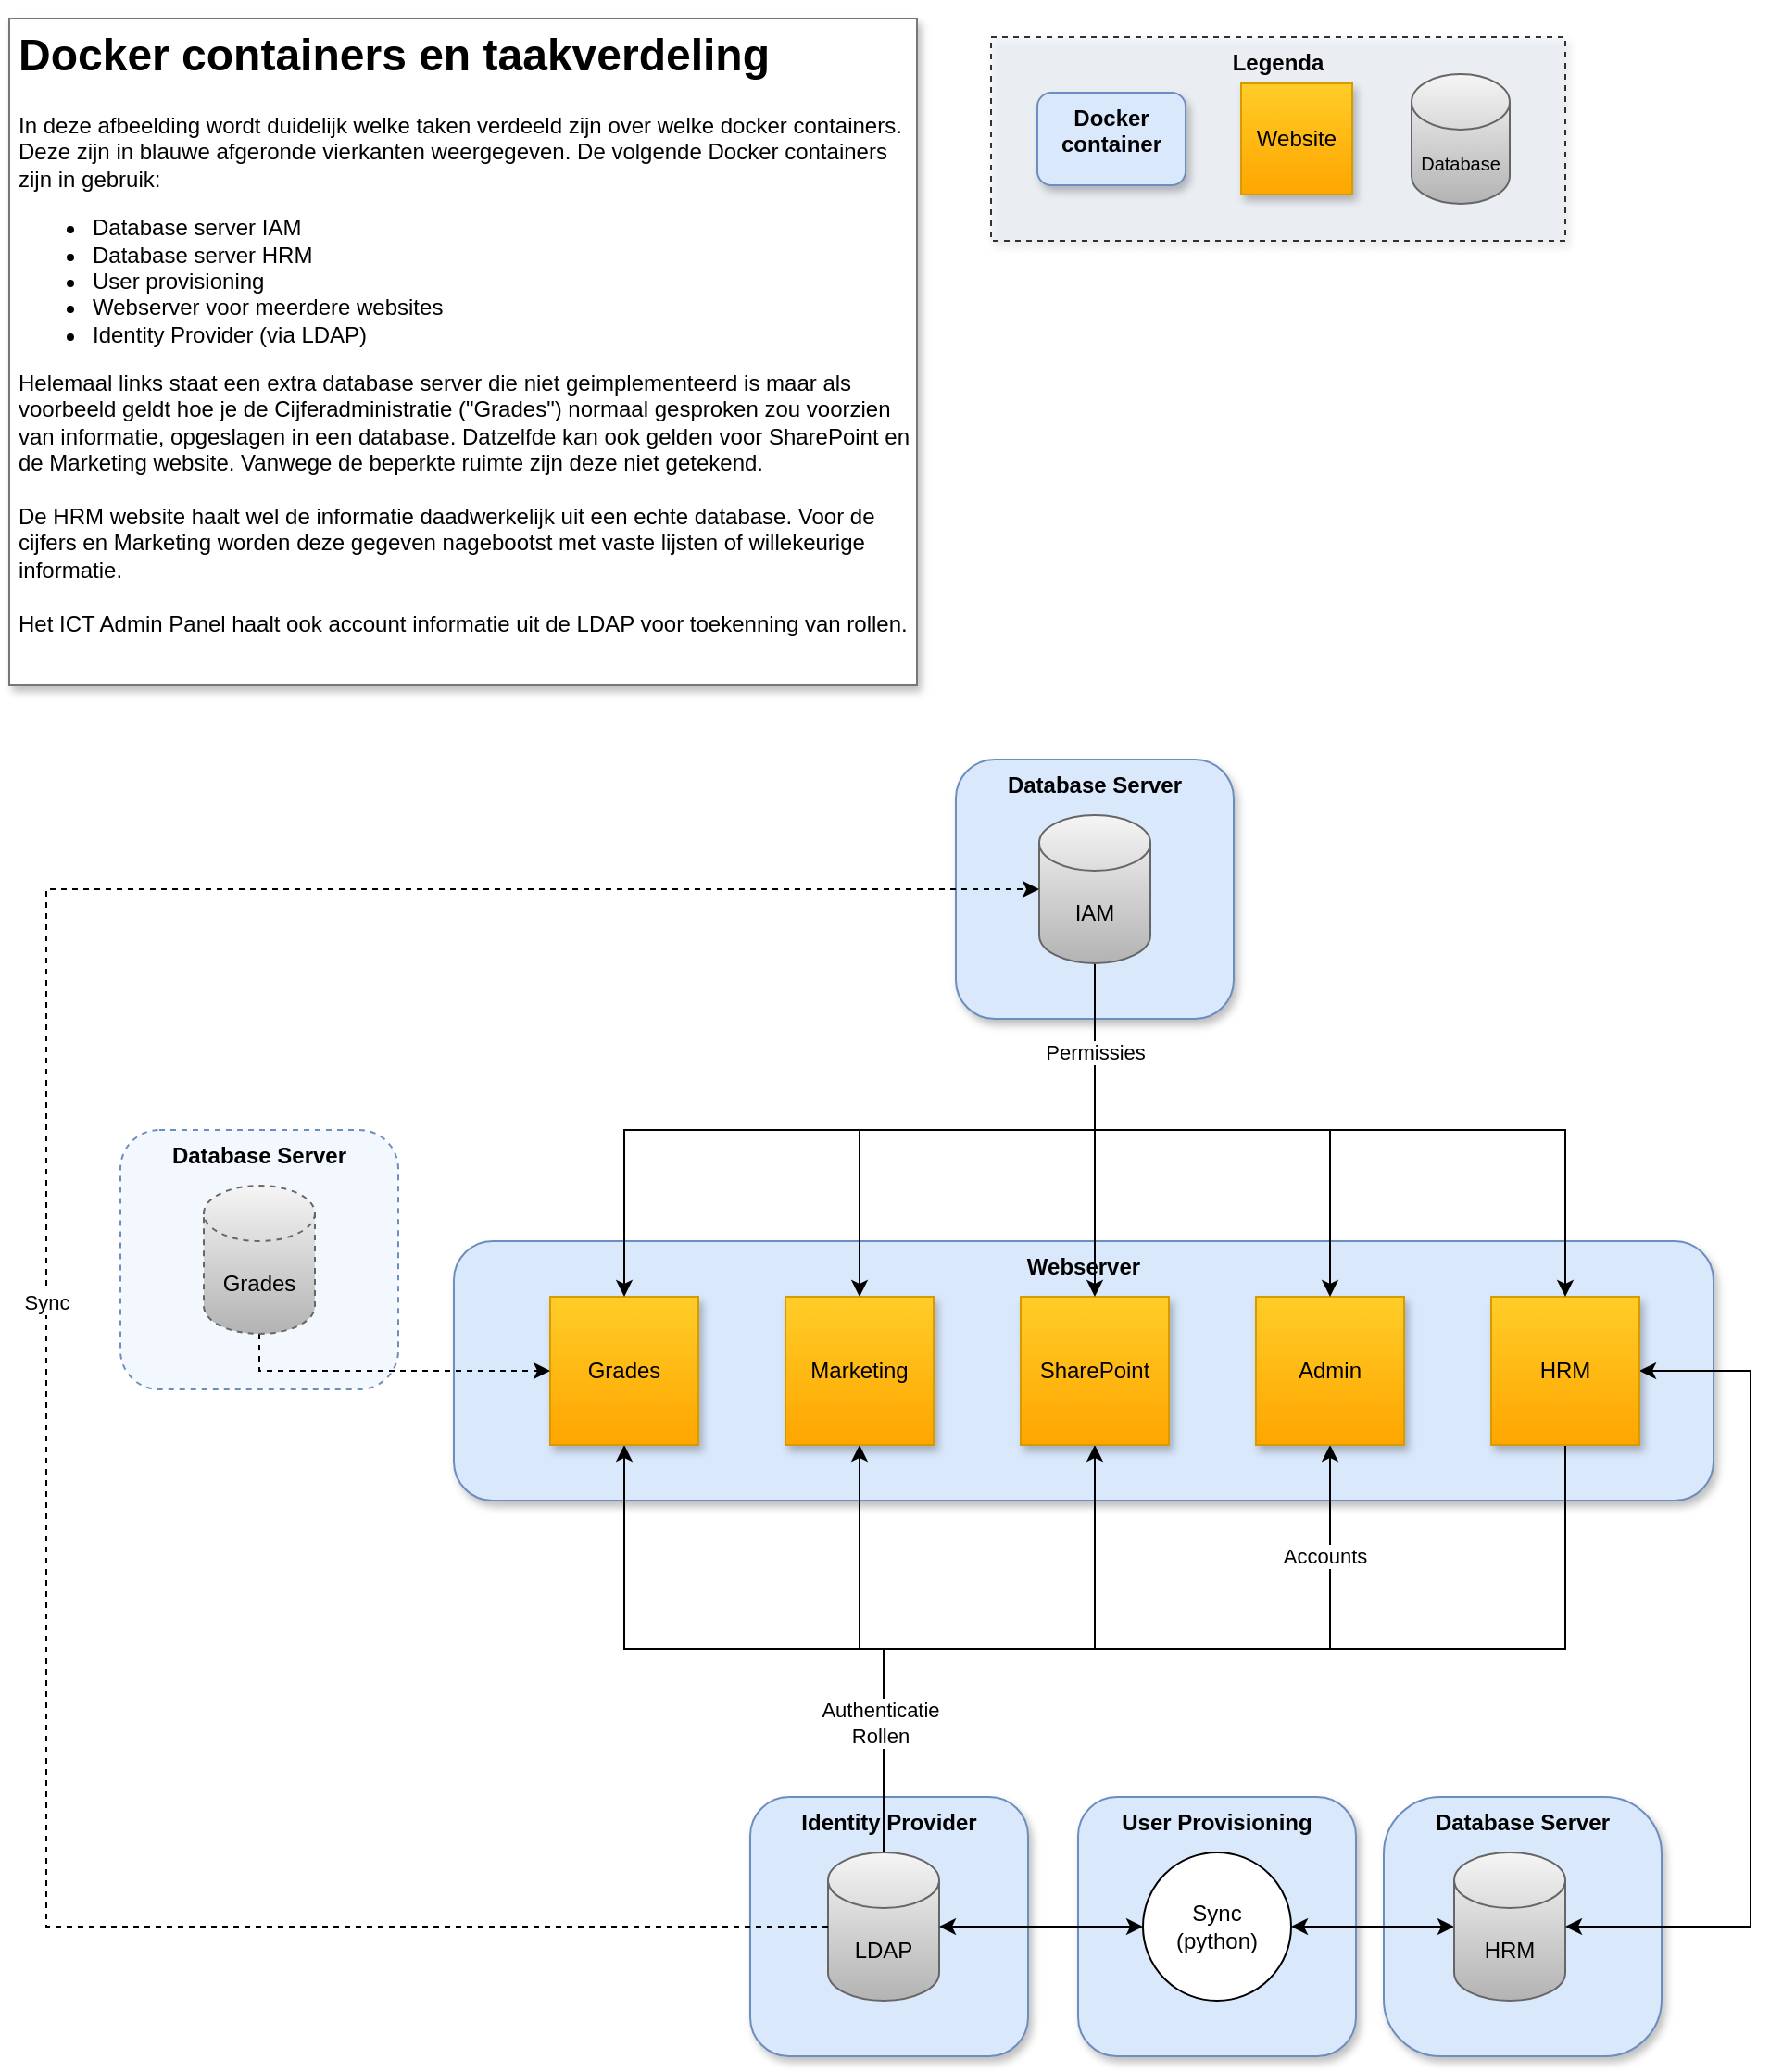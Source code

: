 <mxfile version="19.0.3" type="device" pages="3"><diagram id="0VhedeAtt_wt2l0HJVHj" name="Websites"><mxGraphModel dx="4169" dy="3103" grid="1" gridSize="10" guides="1" tooltips="1" connect="1" arrows="1" fold="1" page="1" pageScale="1" pageWidth="827" pageHeight="1169" math="0" shadow="0"><root><mxCell id="0"/><mxCell id="1" parent="0"/><mxCell id="KhuyPBfwcu8phUTzebZM-36" value="Legenda" style="rounded=0;whiteSpace=wrap;html=1;shadow=1;dashed=1;fillColor=#DAE8FC50;verticalAlign=top;fontStyle=1;opacity=80;" parent="1" vertex="1"><mxGeometry x="400" y="-280" width="310" height="110" as="geometry"/></mxCell><mxCell id="KhuyPBfwcu8phUTzebZM-21" value="User Provisioning" style="rounded=1;whiteSpace=wrap;html=1;verticalAlign=top;fontStyle=1;fillColor=#dae8fc;strokeColor=#6c8ebf;shadow=1;" parent="1" vertex="1"><mxGeometry x="447" y="670" width="150" height="140" as="geometry"/></mxCell><mxCell id="KhuyPBfwcu8phUTzebZM-17" value="Identity Provider" style="rounded=1;whiteSpace=wrap;html=1;verticalAlign=top;fontStyle=1;fillColor=#dae8fc;strokeColor=#6c8ebf;shadow=1;" parent="1" vertex="1"><mxGeometry x="270" y="670" width="150" height="140" as="geometry"/></mxCell><mxCell id="KhuyPBfwcu8phUTzebZM-18" value="Database Server" style="rounded=1;whiteSpace=wrap;html=1;verticalAlign=top;fontStyle=1;fillColor=#dae8fc;strokeColor=#6c8ebf;arcSize=22;shadow=1;" parent="1" vertex="1"><mxGeometry x="612" y="670" width="150" height="140" as="geometry"/></mxCell><mxCell id="KhuyPBfwcu8phUTzebZM-12" value="Webserver" style="rounded=1;whiteSpace=wrap;html=1;verticalAlign=top;fontStyle=1;fillColor=#dae8fc;strokeColor=#6c8ebf;shadow=1;" parent="1" vertex="1"><mxGeometry x="110" y="370" width="680" height="140" as="geometry"/></mxCell><mxCell id="KhuyPBfwcu8phUTzebZM-22" style="edgeStyle=orthogonalEdgeStyle;rounded=0;orthogonalLoop=1;jettySize=auto;html=1;exitX=0.5;exitY=0;exitDx=0;exitDy=0;exitPerimeter=0;startArrow=none;startFill=0;endArrow=none;endFill=0;" parent="1" source="KhuyPBfwcu8phUTzebZM-1" target="KhuyPBfwcu8phUTzebZM-4" edge="1"><mxGeometry relative="1" as="geometry"/></mxCell><mxCell id="KhuyPBfwcu8phUTzebZM-1" value="LDAP" style="shape=cylinder3;whiteSpace=wrap;html=1;boundedLbl=1;backgroundOutline=1;size=15;fillColor=#f5f5f5;gradientColor=#b3b3b3;strokeColor=#666666;" parent="1" vertex="1"><mxGeometry x="312" y="700" width="60" height="80" as="geometry"/></mxCell><mxCell id="KhuyPBfwcu8phUTzebZM-6" style="edgeStyle=orthogonalEdgeStyle;rounded=0;orthogonalLoop=1;jettySize=auto;html=1;entryX=1;entryY=0.5;entryDx=0;entryDy=0;startArrow=classic;startFill=1;" parent="1" source="KhuyPBfwcu8phUTzebZM-2" target="KhuyPBfwcu8phUTzebZM-3" edge="1"><mxGeometry relative="1" as="geometry"/></mxCell><mxCell id="KhuyPBfwcu8phUTzebZM-2" value="HRM" style="shape=cylinder3;whiteSpace=wrap;html=1;boundedLbl=1;backgroundOutline=1;size=15;fillColor=#f5f5f5;gradientColor=#b3b3b3;strokeColor=#666666;" parent="1" vertex="1"><mxGeometry x="650" y="700" width="60" height="80" as="geometry"/></mxCell><mxCell id="KhuyPBfwcu8phUTzebZM-7" style="edgeStyle=orthogonalEdgeStyle;rounded=0;orthogonalLoop=1;jettySize=auto;html=1;startArrow=classic;startFill=1;" parent="1" source="KhuyPBfwcu8phUTzebZM-3" target="KhuyPBfwcu8phUTzebZM-1" edge="1"><mxGeometry relative="1" as="geometry"/></mxCell><mxCell id="KhuyPBfwcu8phUTzebZM-3" value="Sync&lt;br&gt;(python)" style="ellipse;whiteSpace=wrap;html=1;aspect=fixed;" parent="1" vertex="1"><mxGeometry x="482" y="700" width="80" height="80" as="geometry"/></mxCell><mxCell id="KhuyPBfwcu8phUTzebZM-5" style="edgeStyle=orthogonalEdgeStyle;rounded=0;orthogonalLoop=1;jettySize=auto;html=1;exitX=1;exitY=0.5;exitDx=0;exitDy=0;startArrow=classic;startFill=1;entryX=1;entryY=0.5;entryDx=0;entryDy=0;entryPerimeter=0;" parent="1" source="KhuyPBfwcu8phUTzebZM-4" target="KhuyPBfwcu8phUTzebZM-2" edge="1"><mxGeometry relative="1" as="geometry"><Array as="points"><mxPoint x="810" y="440"/><mxPoint x="810" y="740"/></Array></mxGeometry></mxCell><mxCell id="KhuyPBfwcu8phUTzebZM-4" value="HRM" style="whiteSpace=wrap;html=1;aspect=fixed;fillColor=#ffcd28;strokeColor=#d79b00;gradientColor=#ffa500;shadow=1;rounded=0;" parent="1" vertex="1"><mxGeometry x="670" y="400" width="80" height="80" as="geometry"/></mxCell><mxCell id="KhuyPBfwcu8phUTzebZM-13" value="Accounts" style="edgeStyle=orthogonalEdgeStyle;rounded=0;orthogonalLoop=1;jettySize=auto;html=1;exitX=0.5;exitY=1;exitDx=0;exitDy=0;startArrow=classic;startFill=1;endArrow=none;endFill=0;" parent="1" source="KhuyPBfwcu8phUTzebZM-8" target="KhuyPBfwcu8phUTzebZM-1" edge="1"><mxGeometry x="-0.74" y="-3" relative="1" as="geometry"><mxPoint as="offset"/></mxGeometry></mxCell><mxCell id="KhuyPBfwcu8phUTzebZM-8" value="Admin" style="whiteSpace=wrap;html=1;aspect=fixed;fillColor=#ffcd28;strokeColor=#d79b00;gradientColor=#ffa500;shadow=1;rounded=0;" parent="1" vertex="1"><mxGeometry x="543" y="400" width="80" height="80" as="geometry"/></mxCell><mxCell id="KhuyPBfwcu8phUTzebZM-14" style="edgeStyle=orthogonalEdgeStyle;rounded=0;orthogonalLoop=1;jettySize=auto;html=1;exitX=0.5;exitY=1;exitDx=0;exitDy=0;startArrow=classic;startFill=1;endArrow=none;endFill=0;" parent="1" source="KhuyPBfwcu8phUTzebZM-9" target="KhuyPBfwcu8phUTzebZM-1" edge="1"><mxGeometry relative="1" as="geometry"/></mxCell><mxCell id="KhuyPBfwcu8phUTzebZM-9" value="SharePoint" style="whiteSpace=wrap;html=1;aspect=fixed;fillColor=#ffcd28;strokeColor=#d79b00;gradientColor=#ffa500;shadow=1;rounded=0;" parent="1" vertex="1"><mxGeometry x="416" y="400" width="80" height="80" as="geometry"/></mxCell><mxCell id="KhuyPBfwcu8phUTzebZM-15" style="edgeStyle=orthogonalEdgeStyle;rounded=0;orthogonalLoop=1;jettySize=auto;html=1;exitX=0.5;exitY=1;exitDx=0;exitDy=0;startArrow=classic;startFill=1;endArrow=none;endFill=0;" parent="1" source="KhuyPBfwcu8phUTzebZM-10" target="KhuyPBfwcu8phUTzebZM-1" edge="1"><mxGeometry relative="1" as="geometry"/></mxCell><mxCell id="KhuyPBfwcu8phUTzebZM-10" value="Grades" style="whiteSpace=wrap;html=1;aspect=fixed;fillColor=#ffcd28;strokeColor=#d79b00;gradientColor=#ffa500;shadow=1;rounded=0;" parent="1" vertex="1"><mxGeometry x="162" y="400" width="80" height="80" as="geometry"/></mxCell><mxCell id="KhuyPBfwcu8phUTzebZM-16" value="Authenticatie&lt;br&gt;Rollen" style="edgeStyle=orthogonalEdgeStyle;rounded=0;orthogonalLoop=1;jettySize=auto;html=1;exitX=0.5;exitY=1;exitDx=0;exitDy=0;startArrow=classic;startFill=1;endArrow=none;endFill=0;" parent="1" source="KhuyPBfwcu8phUTzebZM-11" target="KhuyPBfwcu8phUTzebZM-1" edge="1"><mxGeometry x="0.399" y="-2" relative="1" as="geometry"><mxPoint x="570" y="570" as="targetPoint"/><mxPoint as="offset"/></mxGeometry></mxCell><mxCell id="KhuyPBfwcu8phUTzebZM-11" value="Marketing" style="whiteSpace=wrap;html=1;aspect=fixed;fillColor=#ffcd28;strokeColor=#d79b00;gradientColor=#ffa500;shadow=1;rounded=0;" parent="1" vertex="1"><mxGeometry x="289" y="400" width="80" height="80" as="geometry"/></mxCell><mxCell id="KhuyPBfwcu8phUTzebZM-19" value="Database Server" style="rounded=1;whiteSpace=wrap;html=1;verticalAlign=top;fontStyle=1;fillColor=#dae8fc;strokeColor=#6c8ebf;shadow=1;" parent="1" vertex="1"><mxGeometry x="381" y="110" width="150" height="140" as="geometry"/></mxCell><mxCell id="KhuyPBfwcu8phUTzebZM-23" style="edgeStyle=orthogonalEdgeStyle;rounded=0;orthogonalLoop=1;jettySize=auto;html=1;exitX=0.5;exitY=1;exitDx=0;exitDy=0;exitPerimeter=0;startArrow=none;startFill=0;endArrow=classic;endFill=1;" parent="1" source="KhuyPBfwcu8phUTzebZM-20" target="KhuyPBfwcu8phUTzebZM-11" edge="1"><mxGeometry relative="1" as="geometry"/></mxCell><mxCell id="KhuyPBfwcu8phUTzebZM-24" style="edgeStyle=orthogonalEdgeStyle;rounded=0;orthogonalLoop=1;jettySize=auto;html=1;exitX=0.5;exitY=1;exitDx=0;exitDy=0;exitPerimeter=0;startArrow=none;startFill=0;endArrow=classic;endFill=1;" parent="1" source="KhuyPBfwcu8phUTzebZM-20" target="KhuyPBfwcu8phUTzebZM-10" edge="1"><mxGeometry relative="1" as="geometry"/></mxCell><mxCell id="KhuyPBfwcu8phUTzebZM-25" style="edgeStyle=orthogonalEdgeStyle;rounded=0;orthogonalLoop=1;jettySize=auto;html=1;exitX=0.5;exitY=1;exitDx=0;exitDy=0;exitPerimeter=0;startArrow=none;startFill=0;endArrow=classic;endFill=1;" parent="1" source="KhuyPBfwcu8phUTzebZM-20" target="KhuyPBfwcu8phUTzebZM-9" edge="1"><mxGeometry relative="1" as="geometry"/></mxCell><mxCell id="KhuyPBfwcu8phUTzebZM-26" style="edgeStyle=orthogonalEdgeStyle;rounded=0;orthogonalLoop=1;jettySize=auto;html=1;exitX=0.5;exitY=1;exitDx=0;exitDy=0;exitPerimeter=0;entryX=0.5;entryY=0;entryDx=0;entryDy=0;startArrow=none;startFill=0;endArrow=classic;endFill=1;" parent="1" source="KhuyPBfwcu8phUTzebZM-20" target="KhuyPBfwcu8phUTzebZM-8" edge="1"><mxGeometry relative="1" as="geometry"/></mxCell><mxCell id="KhuyPBfwcu8phUTzebZM-27" value="Permissies" style="edgeStyle=orthogonalEdgeStyle;rounded=0;orthogonalLoop=1;jettySize=auto;html=1;exitX=0.5;exitY=1;exitDx=0;exitDy=0;exitPerimeter=0;startArrow=none;startFill=0;endArrow=classic;endFill=1;" parent="1" source="KhuyPBfwcu8phUTzebZM-20" target="KhuyPBfwcu8phUTzebZM-4" edge="1"><mxGeometry x="-0.779" relative="1" as="geometry"><mxPoint as="offset"/></mxGeometry></mxCell><mxCell id="KhuyPBfwcu8phUTzebZM-20" value="IAM" style="shape=cylinder3;whiteSpace=wrap;html=1;boundedLbl=1;backgroundOutline=1;size=15;fillColor=#f5f5f5;gradientColor=#b3b3b3;strokeColor=#666666;" parent="1" vertex="1"><mxGeometry x="426" y="140" width="60" height="80" as="geometry"/></mxCell><mxCell id="KhuyPBfwcu8phUTzebZM-28" value="Database Server" style="rounded=1;whiteSpace=wrap;html=1;verticalAlign=top;fontStyle=1;fillColor=#DAE8FC50;strokeColor=#6c8ebf;dashed=1;" parent="1" vertex="1"><mxGeometry x="-70" y="310" width="150" height="140" as="geometry"/></mxCell><mxCell id="KhuyPBfwcu8phUTzebZM-30" style="edgeStyle=orthogonalEdgeStyle;rounded=0;orthogonalLoop=1;jettySize=auto;html=1;exitX=0.5;exitY=1;exitDx=0;exitDy=0;exitPerimeter=0;entryX=0;entryY=0.5;entryDx=0;entryDy=0;startArrow=none;startFill=0;endArrow=classic;endFill=1;dashed=1;" parent="1" source="KhuyPBfwcu8phUTzebZM-29" target="KhuyPBfwcu8phUTzebZM-10" edge="1"><mxGeometry relative="1" as="geometry"/></mxCell><mxCell id="KhuyPBfwcu8phUTzebZM-29" value="Grades" style="shape=cylinder3;whiteSpace=wrap;html=1;boundedLbl=1;backgroundOutline=1;size=15;fillColor=#f5f5f5;dashed=1;gradientColor=#b3b3b3;strokeColor=#666666;" parent="1" vertex="1"><mxGeometry x="-25" y="340" width="60" height="80" as="geometry"/></mxCell><mxCell id="KhuyPBfwcu8phUTzebZM-31" value="Sync" style="edgeStyle=orthogonalEdgeStyle;rounded=0;orthogonalLoop=1;jettySize=auto;html=1;exitX=0;exitY=0.5;exitDx=0;exitDy=0;exitPerimeter=0;entryX=0;entryY=0.5;entryDx=0;entryDy=0;entryPerimeter=0;dashed=1;startArrow=none;startFill=0;endArrow=classic;endFill=1;" parent="1" source="KhuyPBfwcu8phUTzebZM-1" target="KhuyPBfwcu8phUTzebZM-20" edge="1"><mxGeometry relative="1" as="geometry"><Array as="points"><mxPoint x="-110" y="740"/><mxPoint x="-110" y="180"/></Array></mxGeometry></mxCell><mxCell id="KhuyPBfwcu8phUTzebZM-32" value="Docker container" style="rounded=1;whiteSpace=wrap;html=1;verticalAlign=top;fontStyle=1;fillColor=#dae8fc;strokeColor=#6c8ebf;shadow=1;" parent="1" vertex="1"><mxGeometry x="425" y="-250" width="80" height="50" as="geometry"/></mxCell><mxCell id="KhuyPBfwcu8phUTzebZM-33" value="&lt;h1&gt;Docker containers en taakverdeling&lt;/h1&gt;&lt;p&gt;In deze afbeelding wordt duidelijk welke taken verdeeld zijn over welke docker containers. Deze zijn in blauwe afgeronde vierkanten weergegeven. De volgende Docker containers zijn in gebruik:&lt;/p&gt;&lt;p&gt;&lt;/p&gt;&lt;ul&gt;&lt;li&gt;Database server IAM&lt;/li&gt;&lt;li&gt;Database server HRM&lt;/li&gt;&lt;li&gt;User provisioning&lt;/li&gt;&lt;li&gt;Webserver voor meerdere websites&lt;/li&gt;&lt;li&gt;Identity Provider (via LDAP)&lt;/li&gt;&lt;/ul&gt;&lt;div&gt;Helemaal links staat een extra database server die niet geimplementeerd is maar als voorbeeld geldt hoe je de Cijferadministratie (&quot;Grades&quot;) normaal gesproken zou voorzien van informatie, opgeslagen in een database. Datzelfde kan ook gelden voor SharePoint en de Marketing website. Vanwege de beperkte ruimte zijn deze niet getekend.&amp;nbsp;&lt;/div&gt;&lt;div&gt;&lt;br&gt;&lt;/div&gt;&lt;div&gt;De HRM website haalt wel de informatie daadwerkelijk uit een echte database. Voor de cijfers en Marketing worden deze gegeven nagebootst met vaste lijsten of willekeurige informatie.&amp;nbsp;&lt;/div&gt;&lt;div&gt;&lt;br&gt;&lt;/div&gt;&lt;div&gt;Het ICT Admin Panel haalt ook account informatie uit de LDAP voor toekenning van rollen.&lt;/div&gt;&lt;p&gt;&lt;/p&gt;" style="text;html=1;strokeColor=#777777;fillColor=default;spacing=5;spacingTop=-20;whiteSpace=wrap;overflow=hidden;rounded=0;shadow=1;" parent="1" vertex="1"><mxGeometry x="-130" y="-290" width="490" height="360" as="geometry"/></mxCell><mxCell id="KhuyPBfwcu8phUTzebZM-34" value="Website" style="whiteSpace=wrap;html=1;aspect=fixed;fillColor=#ffcd28;strokeColor=#d79b00;gradientColor=#ffa500;shadow=1;" parent="1" vertex="1"><mxGeometry x="535" y="-255" width="60" height="60" as="geometry"/></mxCell><mxCell id="KhuyPBfwcu8phUTzebZM-35" value="Database" style="shape=cylinder3;whiteSpace=wrap;html=1;boundedLbl=1;backgroundOutline=1;size=15;fillColor=#f5f5f5;gradientColor=#b3b3b3;strokeColor=#666666;fontSize=10;" parent="1" vertex="1"><mxGeometry x="627" y="-260" width="53" height="70" as="geometry"/></mxCell></root></mxGraphModel></diagram><diagram id="dIkD87McTVYqDcfU2Rx9" name="CreateRole"><mxGraphModel dx="1910" dy="1105" grid="1" gridSize="10" guides="1" tooltips="1" connect="1" arrows="1" fold="1" page="1" pageScale="1" pageWidth="2336" pageHeight="1654" math="0" shadow="0"><root><mxCell id="0"/><mxCell id="1" parent="0"/><mxCell id="hH9NVPgH48FskCQeVFJ4-1" value="Nieuwe rol aanmaken" style="swimlane;childLayout=stackLayout;resizeParent=1;resizeParentMax=0;startSize=20;html=1;" parent="1" vertex="1"><mxGeometry x="480" y="170" width="780" height="620" as="geometry"/></mxCell><mxCell id="hH9NVPgH48FskCQeVFJ4-2" value="Apache Directory Studio" style="swimlane;startSize=20;html=1;" parent="hH9NVPgH48FskCQeVFJ4-1" vertex="1"><mxGeometry y="20" width="190" height="600" as="geometry"/></mxCell><mxCell id="hH9NVPgH48FskCQeVFJ4-6" value="Create Rol" style="rounded=0;whiteSpace=wrap;html=1;" parent="hH9NVPgH48FskCQeVFJ4-2" vertex="1"><mxGeometry x="40" y="50" width="90" height="40" as="geometry"/></mxCell><mxCell id="hH9NVPgH48FskCQeVFJ4-11" value="LDAP" style="swimlane;startSize=20;html=1;" parent="hH9NVPgH48FskCQeVFJ4-1" vertex="1"><mxGeometry x="190" y="20" width="160" height="600" as="geometry"/></mxCell><mxCell id="hH9NVPgH48FskCQeVFJ4-10" value="Rol" style="shape=document;whiteSpace=wrap;html=1;boundedLbl=1;" parent="hH9NVPgH48FskCQeVFJ4-11" vertex="1"><mxGeometry x="50" y="45" width="80" height="50" as="geometry"/></mxCell><mxCell id="hH9NVPgH48FskCQeVFJ4-28" value="Gebruikers" style="shape=document;whiteSpace=wrap;html=1;boundedLbl=1;" parent="hH9NVPgH48FskCQeVFJ4-11" vertex="1"><mxGeometry x="40" y="410" width="80" height="50" as="geometry"/></mxCell><mxCell id="hH9NVPgH48FskCQeVFJ4-30" value="Gebruiker / Rol" style="shape=document;whiteSpace=wrap;html=1;boundedLbl=1;" parent="hH9NVPgH48FskCQeVFJ4-11" vertex="1"><mxGeometry x="40" y="490" width="80" height="50" as="geometry"/></mxCell><mxCell id="hH9NVPgH48FskCQeVFJ4-3" value="Admin website" style="swimlane;startSize=20;html=1;" parent="hH9NVPgH48FskCQeVFJ4-1" vertex="1"><mxGeometry x="350" y="20" width="210" height="600" as="geometry"/></mxCell><mxCell id="hH9NVPgH48FskCQeVFJ4-17" style="edgeStyle=orthogonalEdgeStyle;rounded=0;orthogonalLoop=1;jettySize=auto;html=1;exitX=0.5;exitY=1;exitDx=0;exitDy=0;" parent="hH9NVPgH48FskCQeVFJ4-3" source="hH9NVPgH48FskCQeVFJ4-7" target="hH9NVPgH48FskCQeVFJ4-13" edge="1"><mxGeometry relative="1" as="geometry"/></mxCell><mxCell id="hH9NVPgH48FskCQeVFJ4-7" value="Sync" style="rounded=0;whiteSpace=wrap;html=1;" parent="hH9NVPgH48FskCQeVFJ4-3" vertex="1"><mxGeometry x="40" y="50" width="90" height="40" as="geometry"/></mxCell><mxCell id="hH9NVPgH48FskCQeVFJ4-13" value="Rol" style="shape=document;whiteSpace=wrap;html=1;boundedLbl=1;" parent="hH9NVPgH48FskCQeVFJ4-3" vertex="1"><mxGeometry x="45" y="130" width="80" height="50" as="geometry"/></mxCell><mxCell id="hH9NVPgH48FskCQeVFJ4-20" value="Vullen rol" style="rounded=0;whiteSpace=wrap;html=1;" parent="hH9NVPgH48FskCQeVFJ4-3" vertex="1"><mxGeometry x="40" y="260" width="90" height="40" as="geometry"/></mxCell><mxCell id="hH9NVPgH48FskCQeVFJ4-26" value="autoriseer gebruikers" style="rounded=0;whiteSpace=wrap;html=1;" parent="hH9NVPgH48FskCQeVFJ4-3" vertex="1"><mxGeometry x="60" y="415" width="90" height="40" as="geometry"/></mxCell><mxCell id="hH9NVPgH48FskCQeVFJ4-8" style="edgeStyle=orthogonalEdgeStyle;rounded=0;orthogonalLoop=1;jettySize=auto;html=1;" parent="hH9NVPgH48FskCQeVFJ4-1" source="hH9NVPgH48FskCQeVFJ4-6" target="hH9NVPgH48FskCQeVFJ4-10" edge="1"><mxGeometry relative="1" as="geometry"/></mxCell><mxCell id="hH9NVPgH48FskCQeVFJ4-16" style="edgeStyle=orthogonalEdgeStyle;rounded=0;orthogonalLoop=1;jettySize=auto;html=1;exitX=1;exitY=0.5;exitDx=0;exitDy=0;" parent="hH9NVPgH48FskCQeVFJ4-1" source="hH9NVPgH48FskCQeVFJ4-10" target="hH9NVPgH48FskCQeVFJ4-7" edge="1"><mxGeometry relative="1" as="geometry"/></mxCell><mxCell id="hH9NVPgH48FskCQeVFJ4-18" value="Add" style="edgeStyle=orthogonalEdgeStyle;rounded=0;orthogonalLoop=1;jettySize=auto;html=1;exitX=1;exitY=0.5;exitDx=0;exitDy=0;" parent="hH9NVPgH48FskCQeVFJ4-1" source="hH9NVPgH48FskCQeVFJ4-13" target="hH9NVPgH48FskCQeVFJ4-19" edge="1"><mxGeometry x="0.543" y="15" relative="1" as="geometry"><mxPoint x="770" y="175" as="targetPoint"/><mxPoint as="offset"/></mxGeometry></mxCell><mxCell id="hH9NVPgH48FskCQeVFJ4-21" style="edgeStyle=orthogonalEdgeStyle;rounded=0;orthogonalLoop=1;jettySize=auto;html=1;exitX=0.5;exitY=1;exitDx=0;exitDy=0;exitPerimeter=0;" parent="hH9NVPgH48FskCQeVFJ4-1" source="hH9NVPgH48FskCQeVFJ4-19" target="hH9NVPgH48FskCQeVFJ4-20" edge="1"><mxGeometry relative="1" as="geometry"/></mxCell><mxCell id="hH9NVPgH48FskCQeVFJ4-23" style="edgeStyle=orthogonalEdgeStyle;rounded=0;orthogonalLoop=1;jettySize=auto;html=1;exitX=0;exitY=0.5;exitDx=0;exitDy=0;exitPerimeter=0;" parent="hH9NVPgH48FskCQeVFJ4-1" source="hH9NVPgH48FskCQeVFJ4-22" target="hH9NVPgH48FskCQeVFJ4-20" edge="1"><mxGeometry relative="1" as="geometry"/></mxCell><mxCell id="hH9NVPgH48FskCQeVFJ4-25" style="edgeStyle=orthogonalEdgeStyle;rounded=0;orthogonalLoop=1;jettySize=auto;html=1;exitX=0.5;exitY=1;exitDx=0;exitDy=0;entryX=0;entryY=0.5;entryDx=0;entryDy=0;entryPerimeter=0;" parent="hH9NVPgH48FskCQeVFJ4-1" source="hH9NVPgH48FskCQeVFJ4-20" target="hH9NVPgH48FskCQeVFJ4-24" edge="1"><mxGeometry relative="1" as="geometry"/></mxCell><mxCell id="hH9NVPgH48FskCQeVFJ4-5" value="IAM DB" style="swimlane;startSize=20;html=1;" parent="hH9NVPgH48FskCQeVFJ4-1" vertex="1"><mxGeometry x="560" y="20" width="220" height="600" as="geometry"/></mxCell><mxCell id="hH9NVPgH48FskCQeVFJ4-19" value="Rollen" style="shape=cylinder3;whiteSpace=wrap;html=1;boundedLbl=1;backgroundOutline=1;size=15;" parent="hH9NVPgH48FskCQeVFJ4-5" vertex="1"><mxGeometry x="90" y="115" width="60" height="80" as="geometry"/></mxCell><mxCell id="hH9NVPgH48FskCQeVFJ4-22" value="Permissies" style="shape=cylinder3;whiteSpace=wrap;html=1;boundedLbl=1;backgroundOutline=1;size=15;" parent="hH9NVPgH48FskCQeVFJ4-5" vertex="1"><mxGeometry x="40" y="240" width="60" height="80" as="geometry"/></mxCell><mxCell id="hH9NVPgH48FskCQeVFJ4-24" value="Rol - Permissie" style="shape=cylinder3;whiteSpace=wrap;html=1;boundedLbl=1;backgroundOutline=1;size=15;" parent="hH9NVPgH48FskCQeVFJ4-5" vertex="1"><mxGeometry x="40" y="330" width="60" height="80" as="geometry"/></mxCell><mxCell id="hH9NVPgH48FskCQeVFJ4-27" style="edgeStyle=orthogonalEdgeStyle;rounded=0;orthogonalLoop=1;jettySize=auto;html=1;exitX=1;exitY=0.75;exitDx=0;exitDy=0;entryX=0;entryY=0.5;entryDx=0;entryDy=0;" parent="hH9NVPgH48FskCQeVFJ4-1" source="hH9NVPgH48FskCQeVFJ4-10" target="hH9NVPgH48FskCQeVFJ4-26" edge="1"><mxGeometry relative="1" as="geometry"/></mxCell><mxCell id="hH9NVPgH48FskCQeVFJ4-29" style="edgeStyle=orthogonalEdgeStyle;rounded=0;orthogonalLoop=1;jettySize=auto;html=1;exitX=1;exitY=0.5;exitDx=0;exitDy=0;" parent="hH9NVPgH48FskCQeVFJ4-1" source="hH9NVPgH48FskCQeVFJ4-28" target="hH9NVPgH48FskCQeVFJ4-26" edge="1"><mxGeometry relative="1" as="geometry"/></mxCell><mxCell id="hH9NVPgH48FskCQeVFJ4-31" style="edgeStyle=orthogonalEdgeStyle;rounded=0;orthogonalLoop=1;jettySize=auto;html=1;exitX=0.5;exitY=1;exitDx=0;exitDy=0;entryX=1;entryY=0.5;entryDx=0;entryDy=0;" parent="hH9NVPgH48FskCQeVFJ4-1" source="hH9NVPgH48FskCQeVFJ4-26" target="hH9NVPgH48FskCQeVFJ4-30" edge="1"><mxGeometry relative="1" as="geometry"/></mxCell></root></mxGraphModel></diagram><diagram id="r21iN6vdhwmI1RqHF_Lt" name="Authentication process"><mxGraphModel dx="2785" dy="1612" grid="1" gridSize="10" guides="1" tooltips="1" connect="1" arrows="1" fold="1" page="1" pageScale="1" pageWidth="827" pageHeight="1169" math="0" shadow="0"><root><mxCell id="0"/><mxCell id="1" parent="0"/><mxCell id="hGO8bZ0k_RG76_ASKI9l-5" style="edgeStyle=orthogonalEdgeStyle;rounded=0;orthogonalLoop=1;jettySize=auto;html=1;exitX=1;exitY=0.5;exitDx=0;exitDy=0;" edge="1" parent="1" source="hGO8bZ0k_RG76_ASKI9l-1" target="hGO8bZ0k_RG76_ASKI9l-2"><mxGeometry relative="1" as="geometry"/></mxCell><mxCell id="hGO8bZ0k_RG76_ASKI9l-1" value="Browser" style="rounded=0;whiteSpace=wrap;html=1;" vertex="1" parent="1"><mxGeometry x="40" y="440" width="120" height="60" as="geometry"/></mxCell><mxCell id="hGO8bZ0k_RG76_ASKI9l-7" style="edgeStyle=orthogonalEdgeStyle;rounded=0;orthogonalLoop=1;jettySize=auto;html=1;exitX=1;exitY=0.5;exitDx=0;exitDy=0;" edge="1" parent="1" source="hGO8bZ0k_RG76_ASKI9l-2" target="hGO8bZ0k_RG76_ASKI9l-4"><mxGeometry relative="1" as="geometry"/></mxCell><mxCell id="hGO8bZ0k_RG76_ASKI9l-2" value="Webserver" style="rounded=0;whiteSpace=wrap;html=1;" vertex="1" parent="1"><mxGeometry x="230" y="440" width="120" height="60" as="geometry"/></mxCell><mxCell id="hGO8bZ0k_RG76_ASKI9l-6" value="Users" style="edgeStyle=orthogonalEdgeStyle;rounded=0;orthogonalLoop=1;jettySize=auto;html=1;" edge="1" parent="1" source="hGO8bZ0k_RG76_ASKI9l-3" target="hGO8bZ0k_RG76_ASKI9l-8"><mxGeometry relative="1" as="geometry"/></mxCell><mxCell id="hGO8bZ0k_RG76_ASKI9l-23" value="Application Roles" style="edgeStyle=orthogonalEdgeStyle;rounded=0;orthogonalLoop=1;jettySize=auto;html=1;exitX=0.5;exitY=1;exitDx=0;exitDy=0;exitPerimeter=0;entryX=1;entryY=0.5;entryDx=0;entryDy=0;" edge="1" parent="1" source="hGO8bZ0k_RG76_ASKI9l-3" target="hGO8bZ0k_RG76_ASKI9l-14"><mxGeometry relative="1" as="geometry"/></mxCell><mxCell id="hGO8bZ0k_RG76_ASKI9l-52" value="User Roles" style="edgeStyle=orthogonalEdgeStyle;rounded=0;orthogonalLoop=1;jettySize=auto;html=1;exitX=1;exitY=0.5;exitDx=0;exitDy=0;exitPerimeter=0;entryX=1;entryY=0.5;entryDx=0;entryDy=0;" edge="1" parent="1" source="hGO8bZ0k_RG76_ASKI9l-3" target="hGO8bZ0k_RG76_ASKI9l-57"><mxGeometry relative="1" as="geometry"><Array as="points"><mxPoint x="820" y="570"/><mxPoint x="820" y="1294"/></Array></mxGeometry></mxCell><mxCell id="hGO8bZ0k_RG76_ASKI9l-3" value="LDAP" style="shape=cylinder3;whiteSpace=wrap;html=1;boundedLbl=1;backgroundOutline=1;size=15;" vertex="1" parent="1"><mxGeometry x="670" y="530" width="60" height="80" as="geometry"/></mxCell><mxCell id="hGO8bZ0k_RG76_ASKI9l-9" style="edgeStyle=orthogonalEdgeStyle;rounded=0;orthogonalLoop=1;jettySize=auto;html=1;exitX=0.5;exitY=1;exitDx=0;exitDy=0;" edge="1" parent="1" source="hGO8bZ0k_RG76_ASKI9l-4" target="hGO8bZ0k_RG76_ASKI9l-8"><mxGeometry relative="1" as="geometry"/></mxCell><mxCell id="hGO8bZ0k_RG76_ASKI9l-4" value="Website" style="rounded=0;whiteSpace=wrap;html=1;" vertex="1" parent="1"><mxGeometry x="400" y="440" width="120" height="60" as="geometry"/></mxCell><mxCell id="hGO8bZ0k_RG76_ASKI9l-12" style="edgeStyle=orthogonalEdgeStyle;rounded=0;orthogonalLoop=1;jettySize=auto;html=1;exitX=0.5;exitY=1;exitDx=0;exitDy=0;" edge="1" parent="1" source="hGO8bZ0k_RG76_ASKI9l-8" target="hGO8bZ0k_RG76_ASKI9l-11"><mxGeometry relative="1" as="geometry"/></mxCell><mxCell id="hGO8bZ0k_RG76_ASKI9l-8" value="Authenticate" style="rounded=0;whiteSpace=wrap;html=1;fillColor=#ffcc99;strokeColor=#36393d;" vertex="1" parent="1"><mxGeometry x="400" y="540" width="120" height="60" as="geometry"/></mxCell><mxCell id="hGO8bZ0k_RG76_ASKI9l-15" value="Yes" style="edgeStyle=orthogonalEdgeStyle;rounded=0;orthogonalLoop=1;jettySize=auto;html=1;" edge="1" parent="1" source="hGO8bZ0k_RG76_ASKI9l-11" target="hGO8bZ0k_RG76_ASKI9l-14"><mxGeometry relative="1" as="geometry"/></mxCell><mxCell id="hGO8bZ0k_RG76_ASKI9l-19" value="No" style="edgeStyle=orthogonalEdgeStyle;rounded=0;orthogonalLoop=1;jettySize=auto;html=1;" edge="1" parent="1" source="hGO8bZ0k_RG76_ASKI9l-11" target="hGO8bZ0k_RG76_ASKI9l-18"><mxGeometry relative="1" as="geometry"/></mxCell><mxCell id="hGO8bZ0k_RG76_ASKI9l-11" value="Ok?" style="rhombus;whiteSpace=wrap;html=1;" vertex="1" parent="1"><mxGeometry x="420" y="660" width="80" height="80" as="geometry"/></mxCell><mxCell id="hGO8bZ0k_RG76_ASKI9l-21" style="edgeStyle=orthogonalEdgeStyle;rounded=0;orthogonalLoop=1;jettySize=auto;html=1;" edge="1" parent="1" source="hGO8bZ0k_RG76_ASKI9l-14" target="hGO8bZ0k_RG76_ASKI9l-16"><mxGeometry relative="1" as="geometry"/></mxCell><mxCell id="hGO8bZ0k_RG76_ASKI9l-14" value="Authorised for Website?" style="whiteSpace=wrap;html=1;fillColor=#ffcc99;strokeColor=#36393d;" vertex="1" parent="1"><mxGeometry x="400" y="790" width="120" height="60" as="geometry"/></mxCell><mxCell id="hGO8bZ0k_RG76_ASKI9l-22" value="No" style="edgeStyle=orthogonalEdgeStyle;rounded=0;orthogonalLoop=1;jettySize=auto;html=1;" edge="1" parent="1" source="hGO8bZ0k_RG76_ASKI9l-16" target="hGO8bZ0k_RG76_ASKI9l-66"><mxGeometry relative="1" as="geometry"/></mxCell><mxCell id="hGO8bZ0k_RG76_ASKI9l-25" value="Yes" style="edgeStyle=orthogonalEdgeStyle;rounded=0;orthogonalLoop=1;jettySize=auto;html=1;exitX=0.5;exitY=1;exitDx=0;exitDy=0;" edge="1" parent="1" source="hGO8bZ0k_RG76_ASKI9l-16" target="hGO8bZ0k_RG76_ASKI9l-24"><mxGeometry relative="1" as="geometry"/></mxCell><mxCell id="hGO8bZ0k_RG76_ASKI9l-16" value="Ok?" style="rhombus;whiteSpace=wrap;html=1;" vertex="1" parent="1"><mxGeometry x="420" y="910" width="80" height="80" as="geometry"/></mxCell><mxCell id="hGO8bZ0k_RG76_ASKI9l-34" value="" style="edgeStyle=orthogonalEdgeStyle;rounded=0;orthogonalLoop=1;jettySize=auto;html=1;" edge="1" parent="1" source="hGO8bZ0k_RG76_ASKI9l-18" target="hGO8bZ0k_RG76_ASKI9l-32"><mxGeometry relative="1" as="geometry"/></mxCell><mxCell id="hGO8bZ0k_RG76_ASKI9l-18" value="Show Error" style="whiteSpace=wrap;html=1;fillColor=#e51400;fontColor=#ffffff;strokeColor=#B20000;" vertex="1" parent="1"><mxGeometry x="230" y="670" width="120" height="60" as="geometry"/></mxCell><mxCell id="hGO8bZ0k_RG76_ASKI9l-58" value="" style="edgeStyle=orthogonalEdgeStyle;rounded=0;orthogonalLoop=1;jettySize=auto;html=1;" edge="1" parent="1" source="hGO8bZ0k_RG76_ASKI9l-24" target="hGO8bZ0k_RG76_ASKI9l-57"><mxGeometry relative="1" as="geometry"/></mxCell><mxCell id="hGO8bZ0k_RG76_ASKI9l-24" value="Load Web &lt;b&gt;page&lt;/b&gt;" style="whiteSpace=wrap;html=1;" vertex="1" parent="1"><mxGeometry x="400" y="1124" width="120" height="60" as="geometry"/></mxCell><mxCell id="hGO8bZ0k_RG76_ASKI9l-28" value="No" style="edgeStyle=orthogonalEdgeStyle;rounded=0;orthogonalLoop=1;jettySize=auto;html=1;exitX=0;exitY=0.5;exitDx=0;exitDy=0;" edge="1" parent="1" source="hGO8bZ0k_RG76_ASKI9l-26" target="hGO8bZ0k_RG76_ASKI9l-35"><mxGeometry relative="1" as="geometry"/></mxCell><mxCell id="hGO8bZ0k_RG76_ASKI9l-30" value="Yes" style="edgeStyle=orthogonalEdgeStyle;rounded=0;orthogonalLoop=1;jettySize=auto;html=1;exitX=0.5;exitY=1;exitDx=0;exitDy=0;" edge="1" parent="1" source="hGO8bZ0k_RG76_ASKI9l-26" target="hGO8bZ0k_RG76_ASKI9l-31"><mxGeometry relative="1" as="geometry"><mxPoint x="460" y="1574" as="targetPoint"/></mxGeometry></mxCell><mxCell id="hGO8bZ0k_RG76_ASKI9l-26" value="Ok?" style="rhombus;whiteSpace=wrap;html=1;" vertex="1" parent="1"><mxGeometry x="420" y="1404" width="80" height="80" as="geometry"/></mxCell><mxCell id="hGO8bZ0k_RG76_ASKI9l-40" value="" style="edgeStyle=orthogonalEdgeStyle;rounded=0;orthogonalLoop=1;jettySize=auto;html=1;" edge="1" parent="1" source="hGO8bZ0k_RG76_ASKI9l-31" target="hGO8bZ0k_RG76_ASKI9l-38"><mxGeometry relative="1" as="geometry"/></mxCell><mxCell id="hGO8bZ0k_RG76_ASKI9l-31" value="Show Webpage" style="whiteSpace=wrap;html=1;fillColor=#33FF33;strokeColor=#36393d;" vertex="1" parent="1"><mxGeometry x="400" y="1624" width="120" height="60" as="geometry"/></mxCell><mxCell id="hGO8bZ0k_RG76_ASKI9l-49" style="edgeStyle=orthogonalEdgeStyle;rounded=0;orthogonalLoop=1;jettySize=auto;html=1;exitX=0.5;exitY=1;exitDx=0;exitDy=0;" edge="1" parent="1" source="hGO8bZ0k_RG76_ASKI9l-32" target="hGO8bZ0k_RG76_ASKI9l-48"><mxGeometry relative="1" as="geometry"/></mxCell><mxCell id="hGO8bZ0k_RG76_ASKI9l-32" value="Browser" style="rounded=0;whiteSpace=wrap;html=1;" vertex="1" parent="1"><mxGeometry x="40" y="670" width="120" height="60" as="geometry"/></mxCell><mxCell id="hGO8bZ0k_RG76_ASKI9l-37" value="" style="edgeStyle=orthogonalEdgeStyle;rounded=0;orthogonalLoop=1;jettySize=auto;html=1;" edge="1" parent="1" source="hGO8bZ0k_RG76_ASKI9l-35" target="hGO8bZ0k_RG76_ASKI9l-36"><mxGeometry relative="1" as="geometry"/></mxCell><mxCell id="hGO8bZ0k_RG76_ASKI9l-35" value="Show Error" style="whiteSpace=wrap;html=1;fillColor=#e51400;fontColor=#ffffff;strokeColor=#B20000;" vertex="1" parent="1"><mxGeometry x="220" y="1414" width="120" height="60" as="geometry"/></mxCell><mxCell id="hGO8bZ0k_RG76_ASKI9l-47" style="edgeStyle=orthogonalEdgeStyle;rounded=0;orthogonalLoop=1;jettySize=auto;html=1;exitX=0.5;exitY=1;exitDx=0;exitDy=0;" edge="1" parent="1" source="hGO8bZ0k_RG76_ASKI9l-36" target="hGO8bZ0k_RG76_ASKI9l-46"><mxGeometry relative="1" as="geometry"/></mxCell><mxCell id="hGO8bZ0k_RG76_ASKI9l-36" value="Browser" style="rounded=0;whiteSpace=wrap;html=1;" vertex="1" parent="1"><mxGeometry x="40" y="1414" width="120" height="60" as="geometry"/></mxCell><mxCell id="hGO8bZ0k_RG76_ASKI9l-45" style="edgeStyle=orthogonalEdgeStyle;rounded=0;orthogonalLoop=1;jettySize=auto;html=1;exitX=0.5;exitY=1;exitDx=0;exitDy=0;" edge="1" parent="1" source="hGO8bZ0k_RG76_ASKI9l-38" target="hGO8bZ0k_RG76_ASKI9l-44"><mxGeometry relative="1" as="geometry"/></mxCell><mxCell id="hGO8bZ0k_RG76_ASKI9l-38" value="Browser" style="rounded=0;whiteSpace=wrap;html=1;" vertex="1" parent="1"><mxGeometry x="40" y="1624" width="120" height="60" as="geometry"/></mxCell><mxCell id="hGO8bZ0k_RG76_ASKI9l-44" value="End" style="ellipse;html=1;shape=endState;fillColor=#000000;strokeColor=#ff0000;labelPosition=center;verticalLabelPosition=bottom;align=center;verticalAlign=top;" vertex="1" parent="1"><mxGeometry x="85" y="1724" width="30" height="30" as="geometry"/></mxCell><mxCell id="hGO8bZ0k_RG76_ASKI9l-46" value="End" style="ellipse;html=1;shape=endState;fillColor=#000000;strokeColor=#ff0000;labelPosition=center;verticalLabelPosition=bottom;align=center;verticalAlign=top;" vertex="1" parent="1"><mxGeometry x="85" y="1514" width="30" height="30" as="geometry"/></mxCell><mxCell id="hGO8bZ0k_RG76_ASKI9l-48" value="End" style="ellipse;html=1;shape=endState;fillColor=#000000;strokeColor=#ff0000;verticalAlign=top;labelPosition=center;verticalLabelPosition=bottom;align=center;" vertex="1" parent="1"><mxGeometry x="85" y="760" width="30" height="30" as="geometry"/></mxCell><mxCell id="hGO8bZ0k_RG76_ASKI9l-50" value="Start" style="ellipse;html=1;shape=startState;fillColor=#000000;strokeColor=#ff0000;verticalAlign=bottom;horizontal=1;labelPosition=center;verticalLabelPosition=top;align=center;" vertex="1" parent="1"><mxGeometry x="85" y="350" width="30" height="30" as="geometry"/></mxCell><mxCell id="hGO8bZ0k_RG76_ASKI9l-51" value="" style="edgeStyle=orthogonalEdgeStyle;html=1;verticalAlign=bottom;endArrow=open;endSize=8;strokeColor=#ff0000;rounded=0;" edge="1" source="hGO8bZ0k_RG76_ASKI9l-50" parent="1" target="hGO8bZ0k_RG76_ASKI9l-1"><mxGeometry relative="1" as="geometry"><mxPoint x="95" y="390" as="targetPoint"/></mxGeometry></mxCell><mxCell id="hGO8bZ0k_RG76_ASKI9l-56" value="User Permissions" style="edgeStyle=orthogonalEdgeStyle;rounded=0;orthogonalLoop=1;jettySize=auto;html=1;" edge="1" parent="1" source="hGO8bZ0k_RG76_ASKI9l-53" target="hGO8bZ0k_RG76_ASKI9l-57"><mxGeometry relative="1" as="geometry"><mxPoint x="520" y="1744" as="targetPoint"/></mxGeometry></mxCell><mxCell id="hGO8bZ0k_RG76_ASKI9l-53" value="Application DB" style="shape=cylinder3;whiteSpace=wrap;html=1;boundedLbl=1;backgroundOutline=1;size=15;" vertex="1" parent="1"><mxGeometry x="170" y="1254" width="60" height="80" as="geometry"/></mxCell><mxCell id="hGO8bZ0k_RG76_ASKI9l-59" style="edgeStyle=orthogonalEdgeStyle;rounded=0;orthogonalLoop=1;jettySize=auto;html=1;exitX=0.5;exitY=1;exitDx=0;exitDy=0;" edge="1" parent="1" source="hGO8bZ0k_RG76_ASKI9l-57" target="hGO8bZ0k_RG76_ASKI9l-26"><mxGeometry relative="1" as="geometry"/></mxCell><mxCell id="hGO8bZ0k_RG76_ASKI9l-57" value="Check Permissions" style="whiteSpace=wrap;html=1;fillColor=#ffcc99;strokeColor=#36393d;" vertex="1" parent="1"><mxGeometry x="400" y="1264" width="120" height="60" as="geometry"/></mxCell><mxCell id="hGO8bZ0k_RG76_ASKI9l-60" value="&lt;h1&gt;Start&lt;/h1&gt;&lt;p&gt;De gebruiker navigeert naar een beveiligde website / pagina.&amp;nbsp;&lt;/p&gt;" style="text;html=1;strokeColor=#36393d;fillColor=#ffff88;spacing=5;spacingTop=-20;whiteSpace=wrap;overflow=hidden;rounded=0;" vertex="1" parent="1"><mxGeometry x="160" y="260" width="220" height="90" as="geometry"/></mxCell><mxCell id="hGO8bZ0k_RG76_ASKI9l-61" value="&lt;h1&gt;Authenticatie&lt;/h1&gt;&lt;p&gt;De webserver is zo ingericht dat eerst gekeken wordt wie de gebruiker is.&lt;/p&gt;" style="text;html=1;strokeColor=#36393d;fillColor=#ffff88;spacing=5;spacingTop=-20;whiteSpace=wrap;overflow=hidden;rounded=0;" vertex="1" parent="1"><mxGeometry x="560" y="425" width="220" height="90" as="geometry"/></mxCell><mxCell id="hGO8bZ0k_RG76_ASKI9l-62" value="&lt;h1&gt;Website autorisatie&lt;/h1&gt;&lt;p&gt;Nu we weten dat de gebruiker bekend is, kunnen we kijken of deze gebruiker eigenlijk wel deze website mag gebruiken. We gebruikern hiervoor een speciale LDAP rol&lt;/p&gt;" style="text;html=1;strokeColor=#36393d;fillColor=#ffff88;spacing=5;spacingTop=-20;whiteSpace=wrap;overflow=hidden;rounded=0;" vertex="1" parent="1"><mxGeometry x="520" y="860" width="270" height="120" as="geometry"/></mxCell><mxCell id="hGO8bZ0k_RG76_ASKI9l-63" value="&lt;h1&gt;Pagina autorisatie&lt;/h1&gt;&lt;p&gt;De gebruiker is bekend en mag deze website gebruiken. Nu kijken we naar de permissies die de rollen van de gebruiker opleveren. Die controleren we tegen de opgevraagde handeling en/of gegevens die aangevraagd wordt.&amp;nbsp;&lt;/p&gt;" style="text;html=1;strokeColor=#36393d;fillColor=#ffff88;spacing=5;spacingTop=-20;whiteSpace=wrap;overflow=hidden;rounded=0;" vertex="1" parent="1"><mxGeometry x="80" y="1114" width="270" height="130" as="geometry"/></mxCell><mxCell id="hGO8bZ0k_RG76_ASKI9l-64" value="&lt;h1&gt;Alles in orde&lt;/h1&gt;&lt;p&gt;We weten nu zeker dat de gebruiker deze website én de gevraagde web pagina mag gebruiken. De webserver zal de pagina aanbieden aan de webserver.&lt;/p&gt;" style="text;html=1;strokeColor=#36393d;fillColor=#ffff88;spacing=5;spacingTop=-20;whiteSpace=wrap;overflow=hidden;rounded=0;" vertex="1" parent="1"><mxGeometry x="550" y="1544" width="270" height="130" as="geometry"/></mxCell><mxCell id="hGO8bZ0k_RG76_ASKI9l-68" style="edgeStyle=orthogonalEdgeStyle;rounded=0;orthogonalLoop=1;jettySize=auto;html=1;exitX=0.5;exitY=1;exitDx=0;exitDy=0;fontSize=11;" edge="1" parent="1" source="hGO8bZ0k_RG76_ASKI9l-65" target="hGO8bZ0k_RG76_ASKI9l-67"><mxGeometry relative="1" as="geometry"/></mxCell><mxCell id="hGO8bZ0k_RG76_ASKI9l-65" value="Browser" style="rounded=0;whiteSpace=wrap;html=1;" vertex="1" parent="1"><mxGeometry x="50" y="920" width="120" height="60" as="geometry"/></mxCell><mxCell id="hGO8bZ0k_RG76_ASKI9l-69" style="edgeStyle=orthogonalEdgeStyle;rounded=0;orthogonalLoop=1;jettySize=auto;html=1;exitX=0;exitY=0.5;exitDx=0;exitDy=0;fontSize=11;" edge="1" parent="1" source="hGO8bZ0k_RG76_ASKI9l-66" target="hGO8bZ0k_RG76_ASKI9l-65"><mxGeometry relative="1" as="geometry"/></mxCell><mxCell id="hGO8bZ0k_RG76_ASKI9l-66" value="Show Error" style="whiteSpace=wrap;html=1;fillColor=#e51400;fontColor=#ffffff;strokeColor=#B20000;" vertex="1" parent="1"><mxGeometry x="230" y="920" width="120" height="60" as="geometry"/></mxCell><mxCell id="hGO8bZ0k_RG76_ASKI9l-67" value="End" style="ellipse;html=1;shape=endState;fillColor=#000000;strokeColor=#ff0000;verticalAlign=top;labelPosition=center;verticalLabelPosition=bottom;align=center;" vertex="1" parent="1"><mxGeometry x="95" y="1000" width="30" height="30" as="geometry"/></mxCell></root></mxGraphModel></diagram></mxfile>